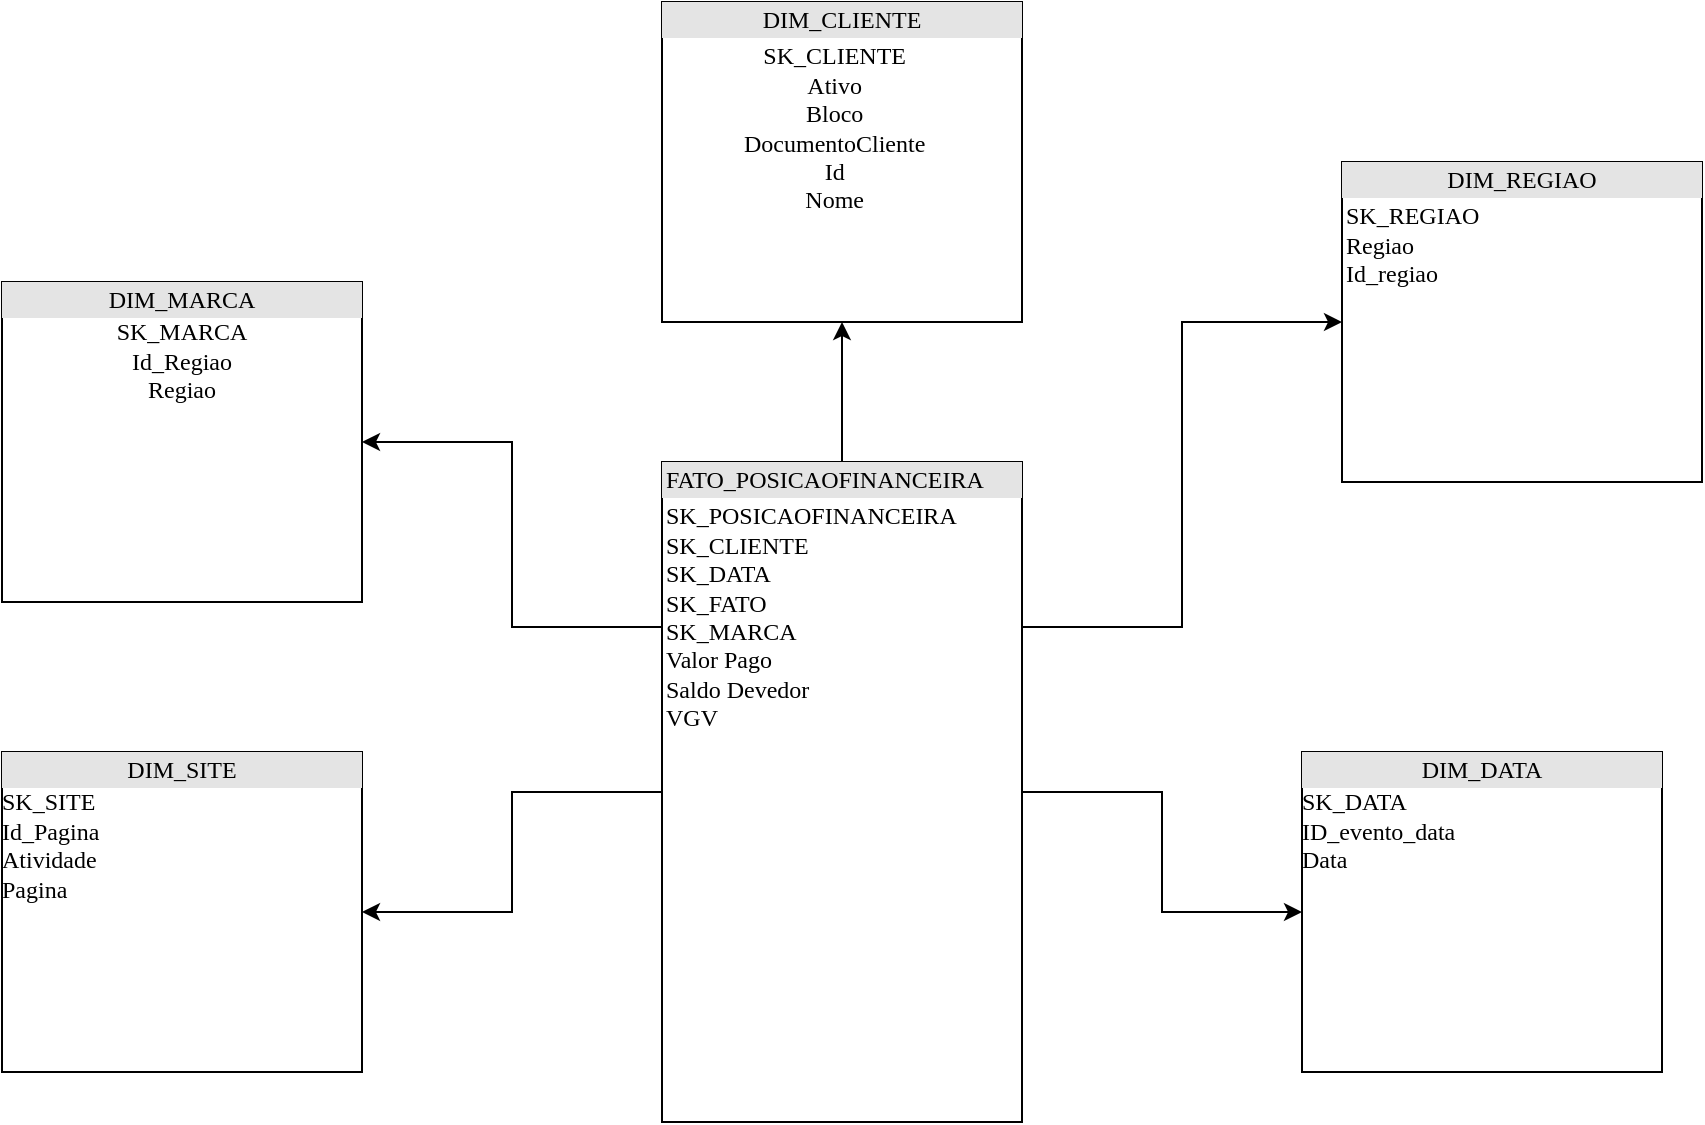 <mxfile version="14.8.0" type="github">
  <diagram name="Page-1" id="2ca16b54-16f6-2749-3443-fa8db7711227">
    <mxGraphModel dx="2424" dy="944" grid="1" gridSize="10" guides="1" tooltips="1" connect="1" arrows="1" fold="1" page="1" pageScale="1" pageWidth="1100" pageHeight="850" background="none" math="0" shadow="0">
      <root>
        <mxCell id="0" />
        <mxCell id="1" parent="0" />
        <mxCell id="zLzkGzaJCAF4ok3F2jY1-9" style="edgeStyle=orthogonalEdgeStyle;rounded=0;orthogonalLoop=1;jettySize=auto;html=1;" edge="1" parent="1" source="2ed32ef02a7f4228-8" target="zLzkGzaJCAF4ok3F2jY1-8">
          <mxGeometry relative="1" as="geometry" />
        </mxCell>
        <mxCell id="zLzkGzaJCAF4ok3F2jY1-11" style="edgeStyle=orthogonalEdgeStyle;rounded=0;orthogonalLoop=1;jettySize=auto;html=1;exitX=0;exitY=0.25;exitDx=0;exitDy=0;" edge="1" parent="1" source="2ed32ef02a7f4228-8" target="zLzkGzaJCAF4ok3F2jY1-7">
          <mxGeometry relative="1" as="geometry" />
        </mxCell>
        <mxCell id="zLzkGzaJCAF4ok3F2jY1-12" style="edgeStyle=orthogonalEdgeStyle;rounded=0;orthogonalLoop=1;jettySize=auto;html=1;" edge="1" parent="1" source="2ed32ef02a7f4228-8" target="zLzkGzaJCAF4ok3F2jY1-5">
          <mxGeometry relative="1" as="geometry" />
        </mxCell>
        <mxCell id="zLzkGzaJCAF4ok3F2jY1-13" style="edgeStyle=orthogonalEdgeStyle;rounded=0;orthogonalLoop=1;jettySize=auto;html=1;exitX=1;exitY=0.25;exitDx=0;exitDy=0;" edge="1" parent="1" source="2ed32ef02a7f4228-8" target="zLzkGzaJCAF4ok3F2jY1-4">
          <mxGeometry relative="1" as="geometry" />
        </mxCell>
        <mxCell id="zLzkGzaJCAF4ok3F2jY1-14" style="edgeStyle=orthogonalEdgeStyle;rounded=0;orthogonalLoop=1;jettySize=auto;html=1;" edge="1" parent="1" source="2ed32ef02a7f4228-8" target="zLzkGzaJCAF4ok3F2jY1-3">
          <mxGeometry relative="1" as="geometry" />
        </mxCell>
        <mxCell id="2ed32ef02a7f4228-8" value="&lt;div style=&quot;box-sizing: border-box ; width: 100% ; background: #e4e4e4 ; padding: 2px&quot;&gt;FATO_POSICAOFINANCEIRA&lt;/div&gt;&lt;table style=&quot;width: 100% ; font-size: 1em&quot; cellpadding=&quot;2&quot; cellspacing=&quot;0&quot;&gt;&lt;tbody&gt;&lt;tr&gt;&lt;td&gt;SK_POSICAOFINANCEIRA&lt;br&gt;SK_CLIENTE&lt;br&gt;SK_DATA&lt;br&gt;SK_FATO&lt;br&gt;SK_MARCA&lt;br&gt;Valor Pago&lt;br&gt;Saldo Devedor&lt;br&gt;VGV&lt;/td&gt;&lt;td&gt;&lt;/td&gt;&lt;/tr&gt;&lt;/tbody&gt;&lt;/table&gt;" style="verticalAlign=top;align=left;overflow=fill;html=1;rounded=0;shadow=0;comic=0;labelBackgroundColor=none;strokeWidth=1;fontFamily=Verdana;fontSize=12" parent="1" vertex="1">
          <mxGeometry x="460" y="280" width="180" height="330" as="geometry" />
        </mxCell>
        <mxCell id="zLzkGzaJCAF4ok3F2jY1-3" value="&lt;div style=&quot;text-align: center ; box-sizing: border-box ; width: 100% ; background: rgb(228 , 228 , 228) ; padding: 2px&quot;&gt;DIM_CLIENTE&lt;/div&gt;&lt;table style=&quot;width: 100% ; font-size: 1em&quot; cellpadding=&quot;2&quot; cellspacing=&quot;0&quot;&gt;&lt;tbody&gt;&lt;tr&gt;&lt;td style=&quot;text-align: center&quot;&gt;SK_CLIENTE&lt;br&gt;Ativo&lt;br&gt;Bloco&lt;br&gt;DocumentoCliente&lt;br&gt;Id&lt;br&gt;Nome&lt;/td&gt;&lt;td&gt;&lt;/td&gt;&lt;/tr&gt;&lt;/tbody&gt;&lt;/table&gt;" style="verticalAlign=top;align=left;overflow=fill;html=1;rounded=0;shadow=0;comic=0;labelBackgroundColor=none;strokeWidth=1;fontFamily=Verdana;fontSize=12" vertex="1" parent="1">
          <mxGeometry x="460" y="50" width="180" height="160" as="geometry" />
        </mxCell>
        <mxCell id="zLzkGzaJCAF4ok3F2jY1-4" value="&lt;div style=&quot;text-align: center ; box-sizing: border-box ; width: 100% ; background: rgb(228 , 228 , 228) ; padding: 2px&quot;&gt;DIM_REGIAO&lt;/div&gt;&lt;table style=&quot;width: 100% ; font-size: 1em&quot; cellpadding=&quot;2&quot; cellspacing=&quot;0&quot;&gt;&lt;tbody&gt;&lt;tr&gt;&lt;td&gt;SK_REGIAO&lt;br&gt;Regiao&lt;br&gt;Id_regiao&lt;br&gt;&lt;/td&gt;&lt;td&gt;&lt;/td&gt;&lt;/tr&gt;&lt;/tbody&gt;&lt;/table&gt;" style="verticalAlign=top;align=left;overflow=fill;html=1;rounded=0;shadow=0;comic=0;labelBackgroundColor=none;strokeWidth=1;fontFamily=Verdana;fontSize=12" vertex="1" parent="1">
          <mxGeometry x="800" y="130" width="180" height="160" as="geometry" />
        </mxCell>
        <mxCell id="zLzkGzaJCAF4ok3F2jY1-5" value="&lt;div style=&quot;text-align: center ; box-sizing: border-box ; width: 100% ; background: rgb(228 , 228 , 228) ; padding: 2px&quot;&gt;DIM_DATA&lt;/div&gt;SK_DATA&lt;br&gt;ID_evento_data&lt;br&gt;Data" style="verticalAlign=top;align=left;overflow=fill;html=1;rounded=0;shadow=0;comic=0;labelBackgroundColor=none;strokeWidth=1;fontFamily=Verdana;fontSize=12" vertex="1" parent="1">
          <mxGeometry x="780" y="425" width="180" height="160" as="geometry" />
        </mxCell>
        <mxCell id="zLzkGzaJCAF4ok3F2jY1-7" value="&lt;div style=&quot;text-align: center ; box-sizing: border-box ; width: 100% ; background: rgb(228 , 228 , 228) ; padding: 2px&quot;&gt;DIM_MARCA&lt;/div&gt;&lt;div style=&quot;text-align: center&quot;&gt;&lt;span&gt;SK_MARCA&lt;/span&gt;&lt;/div&gt;&lt;div style=&quot;text-align: center&quot;&gt;&lt;span&gt;Id_Regiao&lt;/span&gt;&lt;/div&gt;&lt;div style=&quot;text-align: center&quot;&gt;&lt;span&gt;Regiao&lt;/span&gt;&lt;/div&gt;&lt;table style=&quot;width: 100% ; font-size: 1em&quot; cellpadding=&quot;2&quot; cellspacing=&quot;0&quot;&gt;&lt;tbody&gt;&lt;tr&gt;&lt;td&gt;&lt;br&gt;&lt;/td&gt;&lt;td&gt;&lt;/td&gt;&lt;/tr&gt;&lt;/tbody&gt;&lt;/table&gt;" style="verticalAlign=top;align=left;overflow=fill;html=1;rounded=0;shadow=0;comic=0;labelBackgroundColor=none;strokeWidth=1;fontFamily=Verdana;fontSize=12" vertex="1" parent="1">
          <mxGeometry x="130" y="190" width="180" height="160" as="geometry" />
        </mxCell>
        <mxCell id="zLzkGzaJCAF4ok3F2jY1-8" value="&lt;div style=&quot;box-sizing: border-box ; width: 100% ; background: rgb(228 , 228 , 228) ; padding: 2px&quot;&gt;DIM_SITE&lt;/div&gt;&lt;div style=&quot;text-align: left&quot;&gt;&lt;span&gt;SK_SITE&lt;/span&gt;&lt;/div&gt;&lt;div style=&quot;text-align: left&quot;&gt;Id_Pagina&lt;/div&gt;&lt;div style=&quot;text-align: left&quot;&gt;Atividade&lt;/div&gt;&lt;div style=&quot;text-align: left&quot;&gt;Pagina&lt;/div&gt;" style="verticalAlign=top;align=center;overflow=fill;html=1;rounded=0;shadow=0;comic=0;labelBackgroundColor=none;strokeWidth=1;fontFamily=Verdana;fontSize=12" vertex="1" parent="1">
          <mxGeometry x="130" y="425" width="180" height="160" as="geometry" />
        </mxCell>
      </root>
    </mxGraphModel>
  </diagram>
</mxfile>
